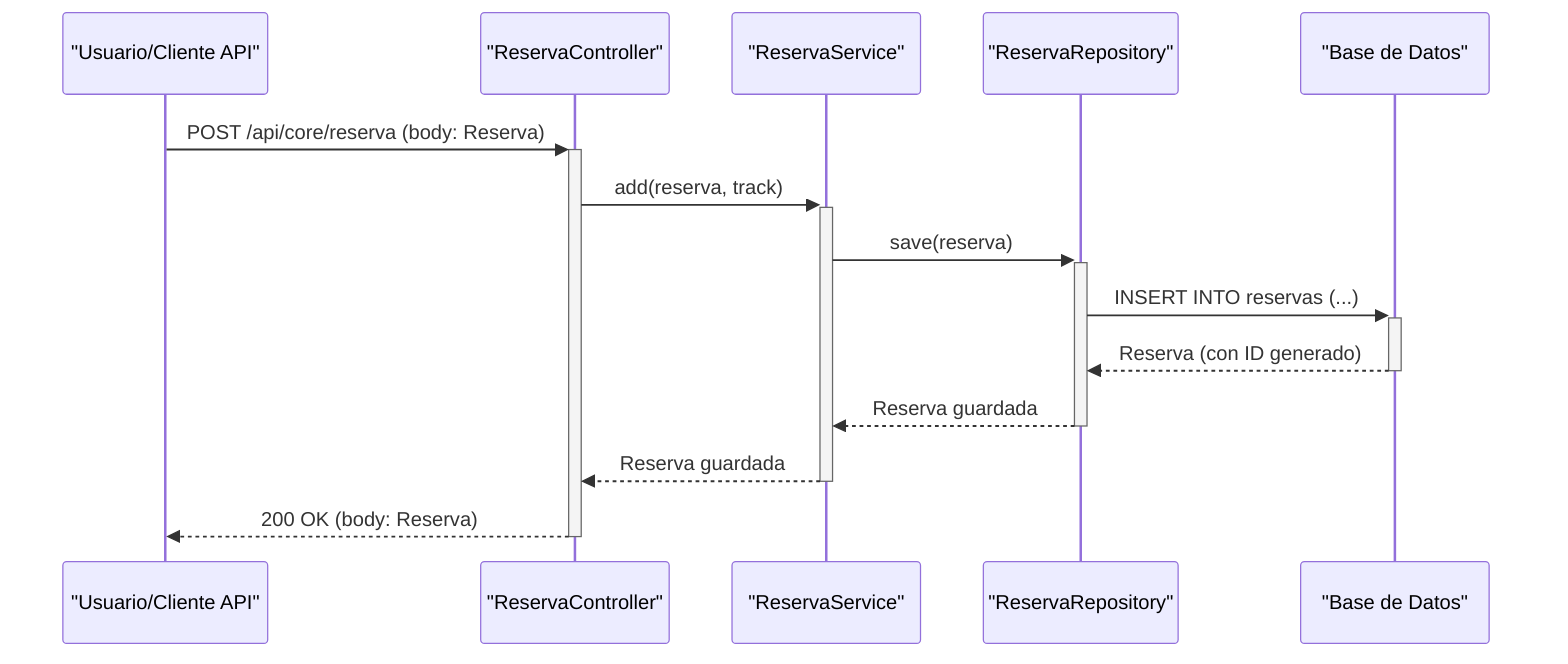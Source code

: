 sequenceDiagram
    participant User as "Usuario/Cliente API"
    participant RC as "ReservaController"
    participant RS as "ReservaService"
    participant RR as "ReservaRepository"
    participant DB as "Base de Datos"

    User->>+RC: POST /api/core/reserva (body: Reserva)
    RC->>+RS: add(reserva, track)
    RS->>+RR: save(reserva)
    RR->>+DB: INSERT INTO reservas (...)
    DB-->>-RR: Reserva (con ID generado)
    RR-->>-RS: Reserva guardada
    RS-->>-RC: Reserva guardada
    RC-->>-User: 200 OK (body: Reserva)